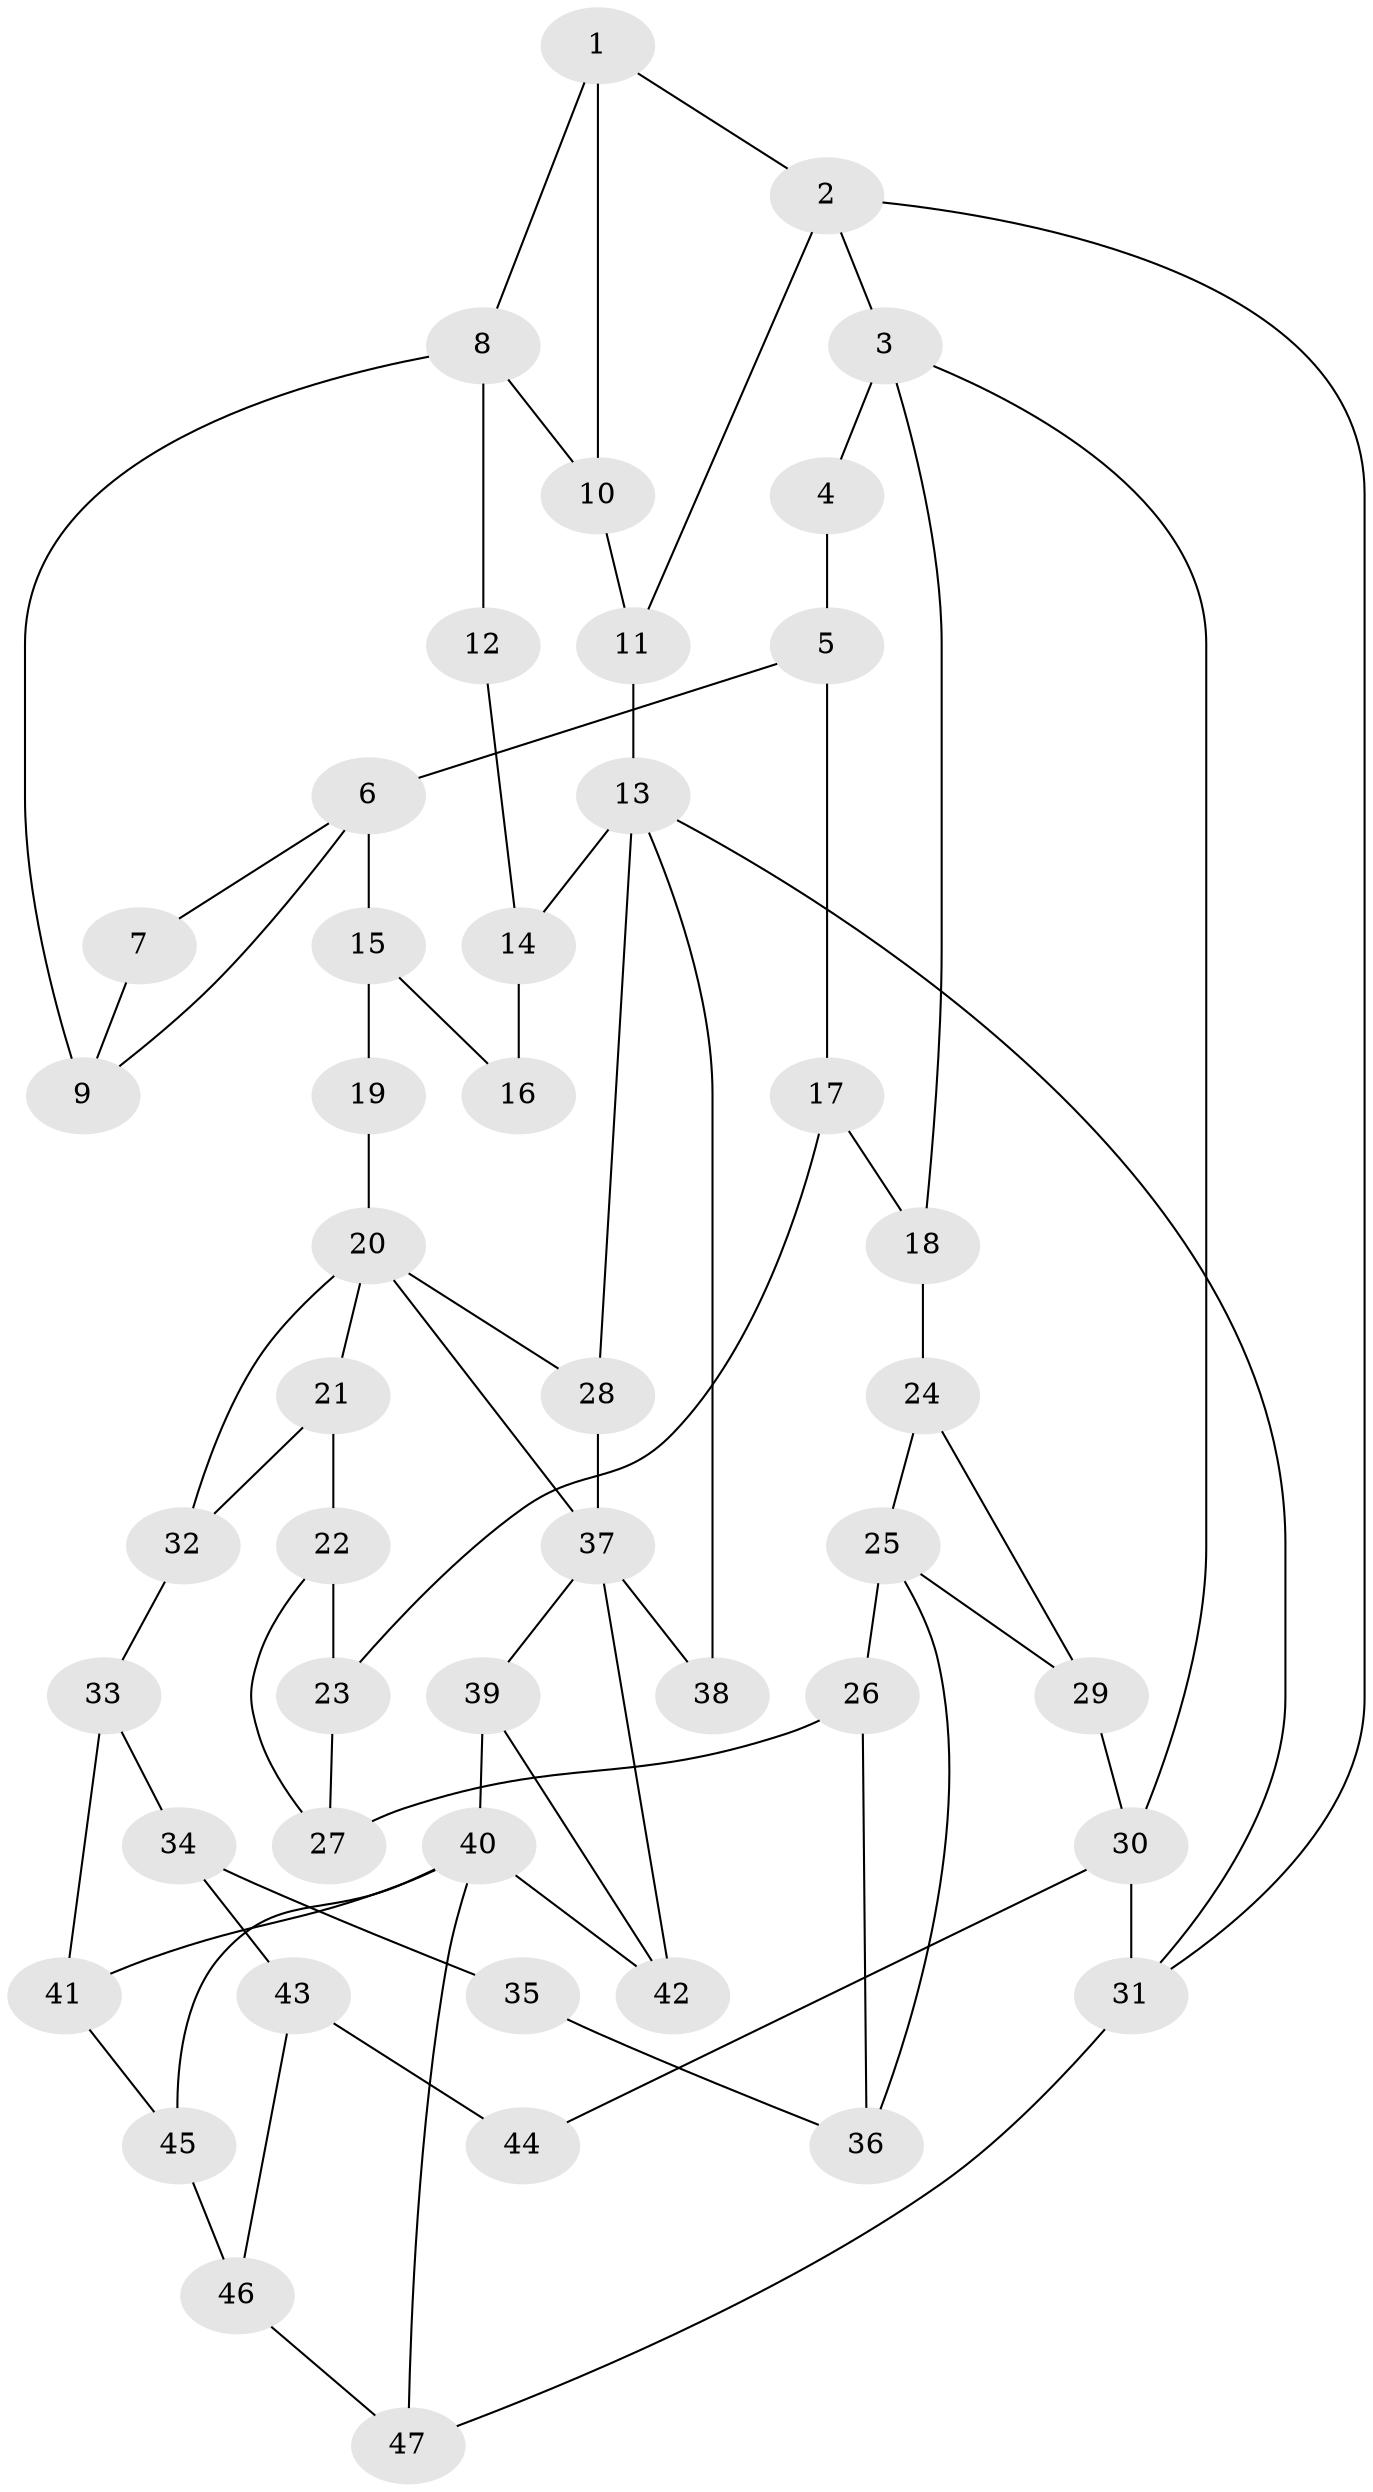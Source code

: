 // original degree distribution, {3: 0.02127659574468085, 5: 0.5319148936170213, 6: 0.2127659574468085, 4: 0.23404255319148937}
// Generated by graph-tools (version 1.1) at 2025/38/03/09/25 02:38:33]
// undirected, 47 vertices, 74 edges
graph export_dot {
graph [start="1"]
  node [color=gray90,style=filled];
  1;
  2;
  3;
  4;
  5;
  6;
  7;
  8;
  9;
  10;
  11;
  12;
  13;
  14;
  15;
  16;
  17;
  18;
  19;
  20;
  21;
  22;
  23;
  24;
  25;
  26;
  27;
  28;
  29;
  30;
  31;
  32;
  33;
  34;
  35;
  36;
  37;
  38;
  39;
  40;
  41;
  42;
  43;
  44;
  45;
  46;
  47;
  1 -- 2 [weight=1.0];
  1 -- 8 [weight=1.0];
  1 -- 10 [weight=2.0];
  2 -- 3 [weight=1.0];
  2 -- 11 [weight=1.0];
  2 -- 31 [weight=1.0];
  3 -- 4 [weight=1.0];
  3 -- 18 [weight=1.0];
  3 -- 30 [weight=1.0];
  4 -- 5 [weight=2.0];
  5 -- 6 [weight=2.0];
  5 -- 17 [weight=1.0];
  6 -- 7 [weight=1.0];
  6 -- 9 [weight=1.0];
  6 -- 15 [weight=2.0];
  7 -- 9 [weight=1.0];
  8 -- 9 [weight=2.0];
  8 -- 10 [weight=1.0];
  8 -- 12 [weight=2.0];
  10 -- 11 [weight=1.0];
  11 -- 13 [weight=1.0];
  12 -- 14 [weight=2.0];
  13 -- 14 [weight=2.0];
  13 -- 28 [weight=1.0];
  13 -- 31 [weight=1.0];
  13 -- 38 [weight=1.0];
  14 -- 16 [weight=2.0];
  15 -- 16 [weight=2.0];
  15 -- 19 [weight=2.0];
  17 -- 18 [weight=1.0];
  17 -- 23 [weight=1.0];
  18 -- 24 [weight=1.0];
  19 -- 20 [weight=2.0];
  20 -- 21 [weight=1.0];
  20 -- 28 [weight=1.0];
  20 -- 32 [weight=1.0];
  20 -- 37 [weight=1.0];
  21 -- 22 [weight=1.0];
  21 -- 32 [weight=1.0];
  22 -- 23 [weight=1.0];
  22 -- 27 [weight=1.0];
  23 -- 27 [weight=1.0];
  24 -- 25 [weight=1.0];
  24 -- 29 [weight=1.0];
  25 -- 26 [weight=3.0];
  25 -- 29 [weight=1.0];
  25 -- 36 [weight=1.0];
  26 -- 27 [weight=2.0];
  26 -- 36 [weight=1.0];
  28 -- 37 [weight=1.0];
  29 -- 30 [weight=1.0];
  30 -- 31 [weight=1.0];
  30 -- 44 [weight=1.0];
  31 -- 47 [weight=1.0];
  32 -- 33 [weight=1.0];
  33 -- 34 [weight=1.0];
  33 -- 41 [weight=1.0];
  34 -- 35 [weight=2.0];
  34 -- 43 [weight=2.0];
  35 -- 36 [weight=1.0];
  37 -- 38 [weight=2.0];
  37 -- 39 [weight=1.0];
  37 -- 42 [weight=1.0];
  39 -- 40 [weight=1.0];
  39 -- 42 [weight=1.0];
  40 -- 41 [weight=1.0];
  40 -- 42 [weight=1.0];
  40 -- 45 [weight=2.0];
  40 -- 47 [weight=1.0];
  41 -- 45 [weight=1.0];
  43 -- 44 [weight=2.0];
  43 -- 46 [weight=2.0];
  45 -- 46 [weight=3.0];
  46 -- 47 [weight=1.0];
}
